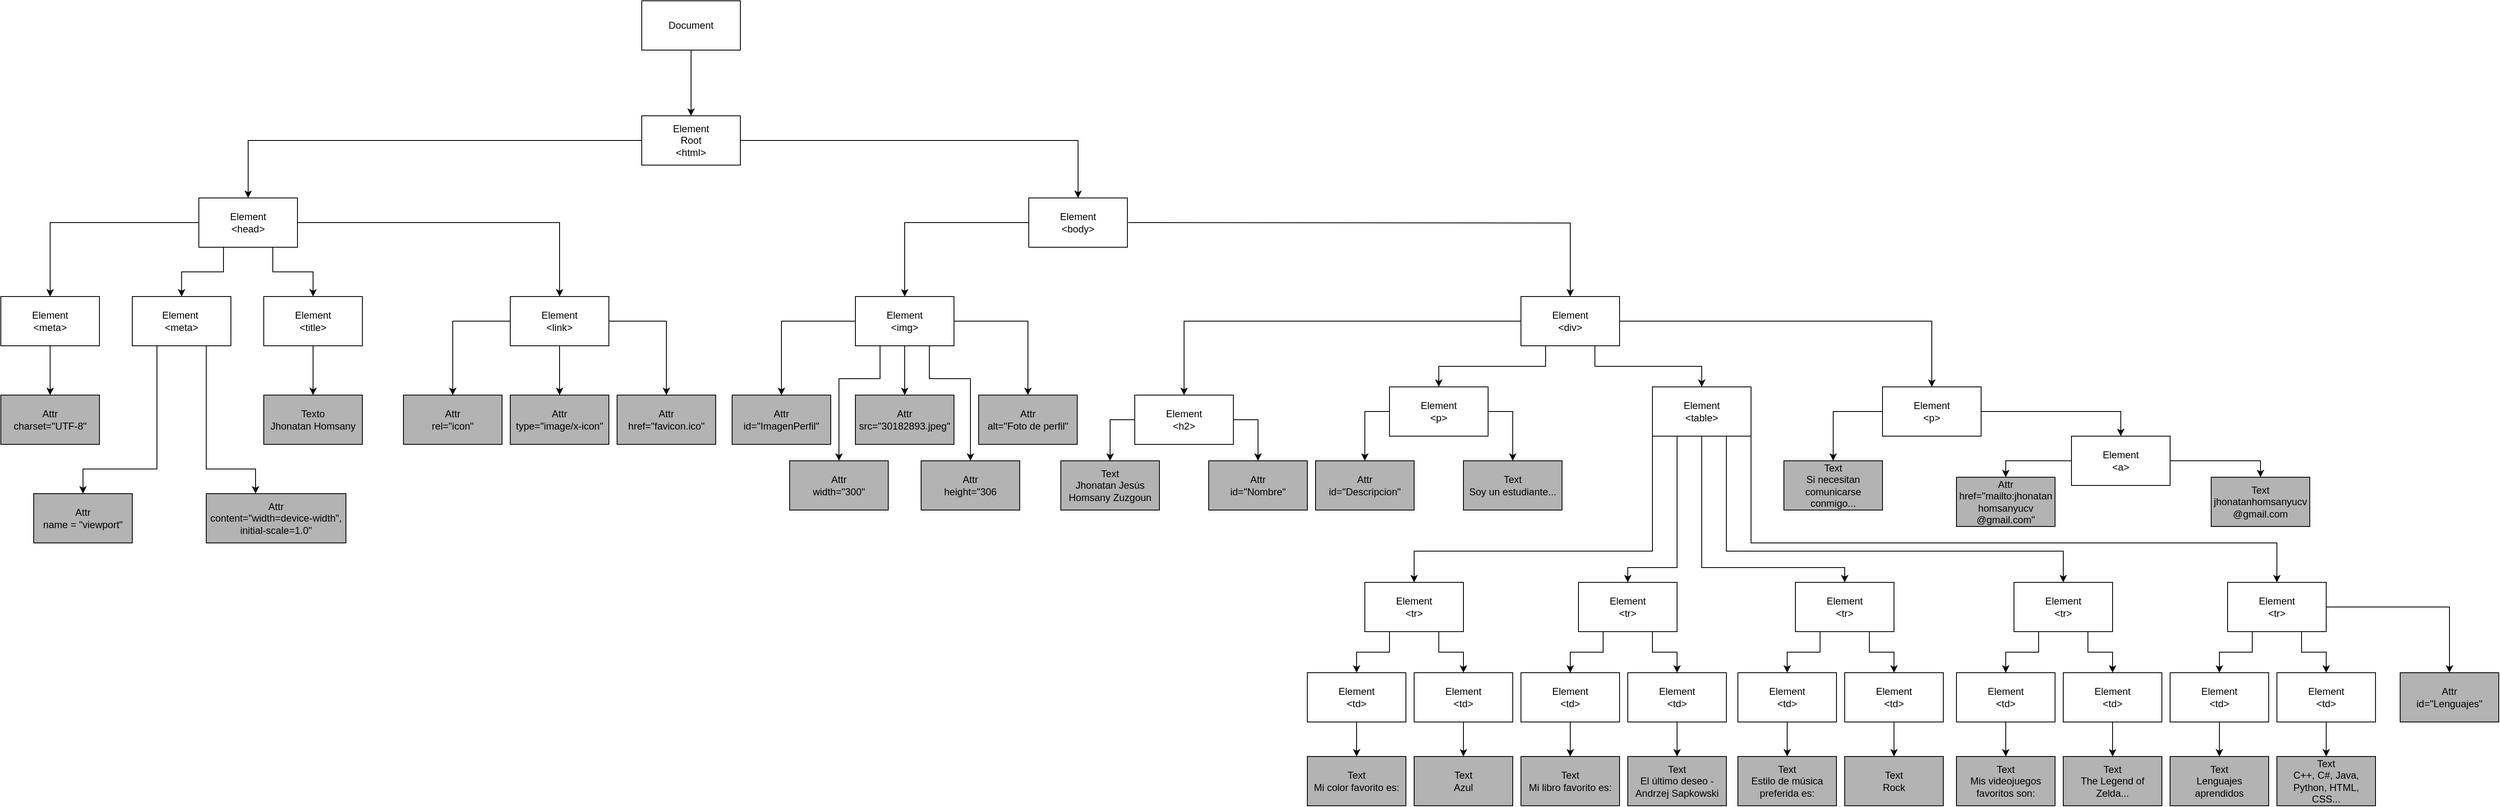 <mxfile version="26.0.16">
  <diagram name="Página-1" id="fWsjNjUw_VZmyelZminC">
    <mxGraphModel dx="4101" dy="1217" grid="1" gridSize="10" guides="1" tooltips="1" connect="1" arrows="1" fold="1" page="1" pageScale="1" pageWidth="827" pageHeight="1169" math="0" shadow="0">
      <root>
        <mxCell id="0" />
        <mxCell id="1" parent="0" />
        <mxCell id="OV2TNJfmkwUL_sUpIshk-5" value="" style="edgeStyle=orthogonalEdgeStyle;rounded=0;orthogonalLoop=1;jettySize=auto;html=1;" edge="1" parent="1" source="OV2TNJfmkwUL_sUpIshk-1" target="OV2TNJfmkwUL_sUpIshk-4">
          <mxGeometry relative="1" as="geometry" />
        </mxCell>
        <mxCell id="OV2TNJfmkwUL_sUpIshk-1" value="Document" style="rounded=0;whiteSpace=wrap;html=1;" vertex="1" parent="1">
          <mxGeometry x="320" y="120" width="120" height="60" as="geometry" />
        </mxCell>
        <mxCell id="OV2TNJfmkwUL_sUpIshk-9" style="edgeStyle=orthogonalEdgeStyle;rounded=0;orthogonalLoop=1;jettySize=auto;html=1;exitX=0;exitY=1;exitDx=0;exitDy=0;entryX=0.5;entryY=0;entryDx=0;entryDy=0;" edge="1" parent="1" source="OV2TNJfmkwUL_sUpIshk-4" target="OV2TNJfmkwUL_sUpIshk-8">
          <mxGeometry relative="1" as="geometry">
            <Array as="points">
              <mxPoint x="320" y="290" />
              <mxPoint x="-159" y="290" />
            </Array>
          </mxGeometry>
        </mxCell>
        <mxCell id="OV2TNJfmkwUL_sUpIshk-11" style="edgeStyle=orthogonalEdgeStyle;rounded=0;orthogonalLoop=1;jettySize=auto;html=1;exitX=1;exitY=0.5;exitDx=0;exitDy=0;" edge="1" parent="1" source="OV2TNJfmkwUL_sUpIshk-4" target="OV2TNJfmkwUL_sUpIshk-10">
          <mxGeometry relative="1" as="geometry" />
        </mxCell>
        <mxCell id="OV2TNJfmkwUL_sUpIshk-4" value="Element&lt;div&gt;Root&lt;/div&gt;&lt;div&gt;&amp;lt;html&amp;gt;&lt;/div&gt;" style="rounded=0;whiteSpace=wrap;html=1;" vertex="1" parent="1">
          <mxGeometry x="320" y="260" width="120" height="60" as="geometry" />
        </mxCell>
        <mxCell id="OV2TNJfmkwUL_sUpIshk-16" style="edgeStyle=orthogonalEdgeStyle;rounded=0;orthogonalLoop=1;jettySize=auto;html=1;exitX=0;exitY=0.5;exitDx=0;exitDy=0;" edge="1" parent="1" source="OV2TNJfmkwUL_sUpIshk-8" target="OV2TNJfmkwUL_sUpIshk-12">
          <mxGeometry relative="1" as="geometry" />
        </mxCell>
        <mxCell id="OV2TNJfmkwUL_sUpIshk-17" style="edgeStyle=orthogonalEdgeStyle;rounded=0;orthogonalLoop=1;jettySize=auto;html=1;exitX=0.25;exitY=1;exitDx=0;exitDy=0;" edge="1" parent="1" source="OV2TNJfmkwUL_sUpIshk-8" target="OV2TNJfmkwUL_sUpIshk-13">
          <mxGeometry relative="1" as="geometry" />
        </mxCell>
        <mxCell id="OV2TNJfmkwUL_sUpIshk-18" style="edgeStyle=orthogonalEdgeStyle;rounded=0;orthogonalLoop=1;jettySize=auto;html=1;exitX=0.75;exitY=1;exitDx=0;exitDy=0;entryX=0.5;entryY=0;entryDx=0;entryDy=0;" edge="1" parent="1" source="OV2TNJfmkwUL_sUpIshk-8" target="OV2TNJfmkwUL_sUpIshk-14">
          <mxGeometry relative="1" as="geometry" />
        </mxCell>
        <mxCell id="OV2TNJfmkwUL_sUpIshk-19" style="edgeStyle=orthogonalEdgeStyle;rounded=0;orthogonalLoop=1;jettySize=auto;html=1;exitX=1;exitY=0.5;exitDx=0;exitDy=0;" edge="1" parent="1" source="OV2TNJfmkwUL_sUpIshk-8" target="OV2TNJfmkwUL_sUpIshk-15">
          <mxGeometry relative="1" as="geometry" />
        </mxCell>
        <mxCell id="OV2TNJfmkwUL_sUpIshk-8" value="Element&lt;div&gt;&amp;lt;head&amp;gt;&lt;/div&gt;" style="rounded=0;whiteSpace=wrap;html=1;" vertex="1" parent="1">
          <mxGeometry x="-219" y="360" width="120" height="60" as="geometry" />
        </mxCell>
        <mxCell id="OV2TNJfmkwUL_sUpIshk-21" style="edgeStyle=orthogonalEdgeStyle;rounded=0;orthogonalLoop=1;jettySize=auto;html=1;exitX=0;exitY=0.5;exitDx=0;exitDy=0;" edge="1" parent="1" source="OV2TNJfmkwUL_sUpIshk-10" target="OV2TNJfmkwUL_sUpIshk-20">
          <mxGeometry relative="1" as="geometry" />
        </mxCell>
        <mxCell id="OV2TNJfmkwUL_sUpIshk-25" style="edgeStyle=orthogonalEdgeStyle;rounded=0;orthogonalLoop=1;jettySize=auto;html=1;exitX=1;exitY=0.5;exitDx=0;exitDy=0;entryX=0.5;entryY=0;entryDx=0;entryDy=0;" edge="1" parent="1" target="OV2TNJfmkwUL_sUpIshk-22">
          <mxGeometry relative="1" as="geometry">
            <mxPoint x="912" y="390" as="sourcePoint" />
            <mxPoint x="942" y="480" as="targetPoint" />
          </mxGeometry>
        </mxCell>
        <mxCell id="OV2TNJfmkwUL_sUpIshk-10" value="Element&lt;div&gt;&amp;lt;body&amp;gt;&lt;/div&gt;" style="rounded=0;whiteSpace=wrap;html=1;" vertex="1" parent="1">
          <mxGeometry x="791" y="360" width="120" height="60" as="geometry" />
        </mxCell>
        <mxCell id="OV2TNJfmkwUL_sUpIshk-39" style="edgeStyle=orthogonalEdgeStyle;rounded=0;orthogonalLoop=1;jettySize=auto;html=1;exitX=0.5;exitY=1;exitDx=0;exitDy=0;" edge="1" parent="1" source="OV2TNJfmkwUL_sUpIshk-12" target="OV2TNJfmkwUL_sUpIshk-38">
          <mxGeometry relative="1" as="geometry" />
        </mxCell>
        <mxCell id="OV2TNJfmkwUL_sUpIshk-12" value="Element&lt;div&gt;&amp;lt;meta&amp;gt;&lt;/div&gt;" style="rounded=0;whiteSpace=wrap;html=1;" vertex="1" parent="1">
          <mxGeometry x="-460" y="480" width="120" height="60" as="geometry" />
        </mxCell>
        <mxCell id="OV2TNJfmkwUL_sUpIshk-42" style="edgeStyle=orthogonalEdgeStyle;rounded=0;orthogonalLoop=1;jettySize=auto;html=1;exitX=0.25;exitY=1;exitDx=0;exitDy=0;" edge="1" parent="1" source="OV2TNJfmkwUL_sUpIshk-13" target="OV2TNJfmkwUL_sUpIshk-40">
          <mxGeometry relative="1" as="geometry">
            <Array as="points">
              <mxPoint x="-270" y="690" />
              <mxPoint x="-360" y="690" />
            </Array>
          </mxGeometry>
        </mxCell>
        <mxCell id="OV2TNJfmkwUL_sUpIshk-43" style="edgeStyle=orthogonalEdgeStyle;rounded=0;orthogonalLoop=1;jettySize=auto;html=1;exitX=0.75;exitY=1;exitDx=0;exitDy=0;" edge="1" parent="1" source="OV2TNJfmkwUL_sUpIshk-13" target="OV2TNJfmkwUL_sUpIshk-41">
          <mxGeometry relative="1" as="geometry">
            <Array as="points">
              <mxPoint x="-210" y="690" />
              <mxPoint x="-150" y="690" />
            </Array>
          </mxGeometry>
        </mxCell>
        <mxCell id="OV2TNJfmkwUL_sUpIshk-13" value="Element&amp;nbsp;&lt;div&gt;&amp;lt;meta&amp;gt;&lt;/div&gt;" style="rounded=0;whiteSpace=wrap;html=1;" vertex="1" parent="1">
          <mxGeometry x="-300" y="480" width="120" height="60" as="geometry" />
        </mxCell>
        <mxCell id="OV2TNJfmkwUL_sUpIshk-37" style="edgeStyle=orthogonalEdgeStyle;rounded=0;orthogonalLoop=1;jettySize=auto;html=1;exitX=0.5;exitY=1;exitDx=0;exitDy=0;entryX=0.5;entryY=0;entryDx=0;entryDy=0;" edge="1" parent="1" source="OV2TNJfmkwUL_sUpIshk-14" target="OV2TNJfmkwUL_sUpIshk-35">
          <mxGeometry relative="1" as="geometry" />
        </mxCell>
        <mxCell id="OV2TNJfmkwUL_sUpIshk-14" value="Element&lt;div&gt;&amp;lt;title&amp;gt;&lt;/div&gt;" style="rounded=0;whiteSpace=wrap;html=1;" vertex="1" parent="1">
          <mxGeometry x="-140" y="480" width="120" height="60" as="geometry" />
        </mxCell>
        <mxCell id="OV2TNJfmkwUL_sUpIshk-45" style="edgeStyle=orthogonalEdgeStyle;rounded=0;orthogonalLoop=1;jettySize=auto;html=1;exitX=0;exitY=0.5;exitDx=0;exitDy=0;" edge="1" parent="1" source="OV2TNJfmkwUL_sUpIshk-15" target="OV2TNJfmkwUL_sUpIshk-44">
          <mxGeometry relative="1" as="geometry" />
        </mxCell>
        <mxCell id="OV2TNJfmkwUL_sUpIshk-47" style="edgeStyle=orthogonalEdgeStyle;rounded=0;orthogonalLoop=1;jettySize=auto;html=1;exitX=0.5;exitY=1;exitDx=0;exitDy=0;" edge="1" parent="1" source="OV2TNJfmkwUL_sUpIshk-15" target="OV2TNJfmkwUL_sUpIshk-46">
          <mxGeometry relative="1" as="geometry" />
        </mxCell>
        <mxCell id="OV2TNJfmkwUL_sUpIshk-49" style="edgeStyle=orthogonalEdgeStyle;rounded=0;orthogonalLoop=1;jettySize=auto;html=1;exitX=1;exitY=0.5;exitDx=0;exitDy=0;entryX=0.5;entryY=0;entryDx=0;entryDy=0;" edge="1" parent="1" source="OV2TNJfmkwUL_sUpIshk-15" target="OV2TNJfmkwUL_sUpIshk-48">
          <mxGeometry relative="1" as="geometry">
            <Array as="points">
              <mxPoint x="350" y="510" />
            </Array>
          </mxGeometry>
        </mxCell>
        <mxCell id="OV2TNJfmkwUL_sUpIshk-15" value="Element&lt;div&gt;&amp;lt;link&amp;gt;&lt;/div&gt;" style="rounded=0;whiteSpace=wrap;html=1;" vertex="1" parent="1">
          <mxGeometry x="160" y="480" width="120" height="60" as="geometry" />
        </mxCell>
        <mxCell id="OV2TNJfmkwUL_sUpIshk-54" style="edgeStyle=orthogonalEdgeStyle;rounded=0;orthogonalLoop=1;jettySize=auto;html=1;exitX=0;exitY=0.5;exitDx=0;exitDy=0;" edge="1" parent="1" source="OV2TNJfmkwUL_sUpIshk-20" target="OV2TNJfmkwUL_sUpIshk-51">
          <mxGeometry relative="1" as="geometry" />
        </mxCell>
        <mxCell id="OV2TNJfmkwUL_sUpIshk-55" style="edgeStyle=orthogonalEdgeStyle;rounded=0;orthogonalLoop=1;jettySize=auto;html=1;exitX=0.5;exitY=1;exitDx=0;exitDy=0;entryX=0.5;entryY=0;entryDx=0;entryDy=0;" edge="1" parent="1" source="OV2TNJfmkwUL_sUpIshk-20" target="OV2TNJfmkwUL_sUpIshk-52">
          <mxGeometry relative="1" as="geometry" />
        </mxCell>
        <mxCell id="OV2TNJfmkwUL_sUpIshk-56" style="edgeStyle=orthogonalEdgeStyle;rounded=0;orthogonalLoop=1;jettySize=auto;html=1;exitX=1;exitY=0.5;exitDx=0;exitDy=0;" edge="1" parent="1" source="OV2TNJfmkwUL_sUpIshk-20" target="OV2TNJfmkwUL_sUpIshk-53">
          <mxGeometry relative="1" as="geometry" />
        </mxCell>
        <mxCell id="OV2TNJfmkwUL_sUpIshk-59" style="edgeStyle=orthogonalEdgeStyle;rounded=0;orthogonalLoop=1;jettySize=auto;html=1;exitX=0.25;exitY=1;exitDx=0;exitDy=0;" edge="1" parent="1" source="OV2TNJfmkwUL_sUpIshk-20" target="OV2TNJfmkwUL_sUpIshk-57">
          <mxGeometry relative="1" as="geometry">
            <Array as="points">
              <mxPoint x="610" y="580" />
              <mxPoint x="560" y="580" />
            </Array>
          </mxGeometry>
        </mxCell>
        <mxCell id="OV2TNJfmkwUL_sUpIshk-60" style="edgeStyle=orthogonalEdgeStyle;rounded=0;orthogonalLoop=1;jettySize=auto;html=1;exitX=0.75;exitY=1;exitDx=0;exitDy=0;" edge="1" parent="1" source="OV2TNJfmkwUL_sUpIshk-20" target="OV2TNJfmkwUL_sUpIshk-58">
          <mxGeometry relative="1" as="geometry">
            <Array as="points">
              <mxPoint x="670" y="580" />
              <mxPoint x="720" y="580" />
            </Array>
          </mxGeometry>
        </mxCell>
        <mxCell id="OV2TNJfmkwUL_sUpIshk-20" value="Element&lt;div&gt;&amp;lt;img&amp;gt;&lt;/div&gt;" style="rounded=0;whiteSpace=wrap;html=1;" vertex="1" parent="1">
          <mxGeometry x="580" y="480" width="120" height="60" as="geometry" />
        </mxCell>
        <mxCell id="OV2TNJfmkwUL_sUpIshk-27" style="edgeStyle=orthogonalEdgeStyle;rounded=0;orthogonalLoop=1;jettySize=auto;html=1;exitX=0;exitY=0.5;exitDx=0;exitDy=0;entryX=0.5;entryY=0;entryDx=0;entryDy=0;" edge="1" parent="1" source="OV2TNJfmkwUL_sUpIshk-22" target="OV2TNJfmkwUL_sUpIshk-26">
          <mxGeometry relative="1" as="geometry">
            <Array as="points">
              <mxPoint x="980" y="510" />
            </Array>
          </mxGeometry>
        </mxCell>
        <mxCell id="OV2TNJfmkwUL_sUpIshk-29" style="edgeStyle=orthogonalEdgeStyle;rounded=0;orthogonalLoop=1;jettySize=auto;html=1;exitX=0.25;exitY=1;exitDx=0;exitDy=0;entryX=0.5;entryY=0;entryDx=0;entryDy=0;" edge="1" parent="1" source="OV2TNJfmkwUL_sUpIshk-22" target="OV2TNJfmkwUL_sUpIshk-28">
          <mxGeometry relative="1" as="geometry" />
        </mxCell>
        <mxCell id="OV2TNJfmkwUL_sUpIshk-31" style="edgeStyle=orthogonalEdgeStyle;rounded=0;orthogonalLoop=1;jettySize=auto;html=1;exitX=0.75;exitY=1;exitDx=0;exitDy=0;entryX=0.5;entryY=0;entryDx=0;entryDy=0;" edge="1" parent="1" source="OV2TNJfmkwUL_sUpIshk-22" target="OV2TNJfmkwUL_sUpIshk-30">
          <mxGeometry relative="1" as="geometry" />
        </mxCell>
        <mxCell id="OV2TNJfmkwUL_sUpIshk-33" style="edgeStyle=orthogonalEdgeStyle;rounded=0;orthogonalLoop=1;jettySize=auto;html=1;exitX=1;exitY=0.5;exitDx=0;exitDy=0;entryX=0.5;entryY=0;entryDx=0;entryDy=0;" edge="1" parent="1" source="OV2TNJfmkwUL_sUpIshk-22" target="OV2TNJfmkwUL_sUpIshk-32">
          <mxGeometry relative="1" as="geometry" />
        </mxCell>
        <mxCell id="OV2TNJfmkwUL_sUpIshk-22" value="Element&lt;div&gt;&amp;lt;div&amp;gt;&lt;/div&gt;" style="rounded=0;whiteSpace=wrap;html=1;" vertex="1" parent="1">
          <mxGeometry x="1390" y="480" width="120" height="60" as="geometry" />
        </mxCell>
        <mxCell id="OV2TNJfmkwUL_sUpIshk-84" style="edgeStyle=orthogonalEdgeStyle;rounded=0;orthogonalLoop=1;jettySize=auto;html=1;exitX=0;exitY=0.5;exitDx=0;exitDy=0;entryX=0.5;entryY=0;entryDx=0;entryDy=0;" edge="1" parent="1" source="OV2TNJfmkwUL_sUpIshk-26" target="OV2TNJfmkwUL_sUpIshk-83">
          <mxGeometry relative="1" as="geometry" />
        </mxCell>
        <mxCell id="OV2TNJfmkwUL_sUpIshk-87" style="edgeStyle=orthogonalEdgeStyle;rounded=0;orthogonalLoop=1;jettySize=auto;html=1;exitX=1;exitY=0.5;exitDx=0;exitDy=0;entryX=0.5;entryY=0;entryDx=0;entryDy=0;" edge="1" parent="1" source="OV2TNJfmkwUL_sUpIshk-26" target="OV2TNJfmkwUL_sUpIshk-85">
          <mxGeometry relative="1" as="geometry" />
        </mxCell>
        <mxCell id="OV2TNJfmkwUL_sUpIshk-26" value="Element&lt;div&gt;&amp;lt;h2&amp;gt;&lt;/div&gt;" style="rounded=0;whiteSpace=wrap;html=1;" vertex="1" parent="1">
          <mxGeometry x="920" y="600" width="120" height="60" as="geometry" />
        </mxCell>
        <mxCell id="OV2TNJfmkwUL_sUpIshk-93" style="edgeStyle=orthogonalEdgeStyle;rounded=0;orthogonalLoop=1;jettySize=auto;html=1;exitX=0;exitY=0.5;exitDx=0;exitDy=0;entryX=0.5;entryY=0;entryDx=0;entryDy=0;" edge="1" parent="1" source="OV2TNJfmkwUL_sUpIshk-28" target="OV2TNJfmkwUL_sUpIshk-91">
          <mxGeometry relative="1" as="geometry" />
        </mxCell>
        <mxCell id="OV2TNJfmkwUL_sUpIshk-95" style="edgeStyle=orthogonalEdgeStyle;rounded=0;orthogonalLoop=1;jettySize=auto;html=1;exitX=1;exitY=0.5;exitDx=0;exitDy=0;entryX=0.5;entryY=0;entryDx=0;entryDy=0;" edge="1" parent="1" source="OV2TNJfmkwUL_sUpIshk-28" target="OV2TNJfmkwUL_sUpIshk-94">
          <mxGeometry relative="1" as="geometry" />
        </mxCell>
        <mxCell id="OV2TNJfmkwUL_sUpIshk-28" value="Element&lt;div&gt;&amp;lt;p&amp;gt;&lt;/div&gt;" style="rounded=0;whiteSpace=wrap;html=1;" vertex="1" parent="1">
          <mxGeometry x="1230" y="590" width="120" height="60" as="geometry" />
        </mxCell>
        <mxCell id="OV2TNJfmkwUL_sUpIshk-138" style="edgeStyle=orthogonalEdgeStyle;rounded=0;orthogonalLoop=1;jettySize=auto;html=1;exitX=0;exitY=1;exitDx=0;exitDy=0;entryX=0.5;entryY=0;entryDx=0;entryDy=0;" edge="1" parent="1" source="OV2TNJfmkwUL_sUpIshk-30" target="OV2TNJfmkwUL_sUpIshk-76">
          <mxGeometry relative="1" as="geometry">
            <Array as="points">
              <mxPoint x="1550" y="790" />
              <mxPoint x="1260" y="790" />
            </Array>
          </mxGeometry>
        </mxCell>
        <mxCell id="OV2TNJfmkwUL_sUpIshk-139" style="edgeStyle=orthogonalEdgeStyle;rounded=0;orthogonalLoop=1;jettySize=auto;html=1;exitX=0.25;exitY=1;exitDx=0;exitDy=0;" edge="1" parent="1" source="OV2TNJfmkwUL_sUpIshk-30" target="OV2TNJfmkwUL_sUpIshk-104">
          <mxGeometry relative="1" as="geometry">
            <Array as="points">
              <mxPoint x="1580" y="810" />
              <mxPoint x="1520" y="810" />
            </Array>
          </mxGeometry>
        </mxCell>
        <mxCell id="OV2TNJfmkwUL_sUpIshk-140" style="edgeStyle=orthogonalEdgeStyle;rounded=0;orthogonalLoop=1;jettySize=auto;html=1;exitX=0.5;exitY=1;exitDx=0;exitDy=0;entryX=0.5;entryY=0;entryDx=0;entryDy=0;" edge="1" parent="1" source="OV2TNJfmkwUL_sUpIshk-30" target="OV2TNJfmkwUL_sUpIshk-113">
          <mxGeometry relative="1" as="geometry">
            <Array as="points">
              <mxPoint x="1610" y="810" />
              <mxPoint x="1784" y="810" />
            </Array>
          </mxGeometry>
        </mxCell>
        <mxCell id="OV2TNJfmkwUL_sUpIshk-141" style="edgeStyle=orthogonalEdgeStyle;rounded=0;orthogonalLoop=1;jettySize=auto;html=1;exitX=0.75;exitY=1;exitDx=0;exitDy=0;entryX=0.5;entryY=0;entryDx=0;entryDy=0;" edge="1" parent="1" source="OV2TNJfmkwUL_sUpIshk-30" target="OV2TNJfmkwUL_sUpIshk-122">
          <mxGeometry relative="1" as="geometry">
            <Array as="points">
              <mxPoint x="1640" y="790" />
              <mxPoint x="2050" y="790" />
            </Array>
          </mxGeometry>
        </mxCell>
        <mxCell id="OV2TNJfmkwUL_sUpIshk-142" style="edgeStyle=orthogonalEdgeStyle;rounded=0;orthogonalLoop=1;jettySize=auto;html=1;exitX=1;exitY=1;exitDx=0;exitDy=0;" edge="1" parent="1" source="OV2TNJfmkwUL_sUpIshk-30" target="OV2TNJfmkwUL_sUpIshk-131">
          <mxGeometry relative="1" as="geometry">
            <Array as="points">
              <mxPoint x="1670" y="780" />
              <mxPoint x="2310" y="780" />
            </Array>
          </mxGeometry>
        </mxCell>
        <mxCell id="OV2TNJfmkwUL_sUpIshk-30" value="Element&lt;div&gt;&amp;lt;table&amp;gt;&lt;/div&gt;" style="rounded=0;whiteSpace=wrap;html=1;" vertex="1" parent="1">
          <mxGeometry x="1550" y="590" width="120" height="60" as="geometry" />
        </mxCell>
        <mxCell id="OV2TNJfmkwUL_sUpIshk-147" style="edgeStyle=orthogonalEdgeStyle;rounded=0;orthogonalLoop=1;jettySize=auto;html=1;exitX=0;exitY=0.5;exitDx=0;exitDy=0;entryX=0.5;entryY=0;entryDx=0;entryDy=0;" edge="1" parent="1" source="OV2TNJfmkwUL_sUpIshk-32" target="OV2TNJfmkwUL_sUpIshk-146">
          <mxGeometry relative="1" as="geometry" />
        </mxCell>
        <mxCell id="OV2TNJfmkwUL_sUpIshk-149" style="edgeStyle=orthogonalEdgeStyle;rounded=0;orthogonalLoop=1;jettySize=auto;html=1;exitX=1;exitY=0.5;exitDx=0;exitDy=0;entryX=0.5;entryY=0;entryDx=0;entryDy=0;" edge="1" parent="1" source="OV2TNJfmkwUL_sUpIshk-32" target="OV2TNJfmkwUL_sUpIshk-148">
          <mxGeometry relative="1" as="geometry" />
        </mxCell>
        <mxCell id="OV2TNJfmkwUL_sUpIshk-32" value="Element&lt;div&gt;&amp;lt;p&amp;gt;&lt;/div&gt;" style="rounded=0;whiteSpace=wrap;html=1;" vertex="1" parent="1">
          <mxGeometry x="1830" y="590" width="120" height="60" as="geometry" />
        </mxCell>
        <mxCell id="OV2TNJfmkwUL_sUpIshk-35" value="Texto&lt;div&gt;Jhonatan Homsany&lt;/div&gt;" style="rounded=0;whiteSpace=wrap;html=1;fillColor=light-dark(#B3B3B3,var(--ge-dark-color, #121212));" vertex="1" parent="1">
          <mxGeometry x="-140" y="600" width="120" height="60" as="geometry" />
        </mxCell>
        <mxCell id="OV2TNJfmkwUL_sUpIshk-38" value="Attr&lt;div&gt;charset=&quot;UTF-8&quot;&lt;/div&gt;" style="rounded=0;whiteSpace=wrap;html=1;fillColor=light-dark(#B3B3B3,var(--ge-dark-color, #121212));" vertex="1" parent="1">
          <mxGeometry x="-460" y="600" width="120" height="60" as="geometry" />
        </mxCell>
        <mxCell id="OV2TNJfmkwUL_sUpIshk-40" value="Attr&lt;div&gt;name = &quot;viewport&quot;&lt;/div&gt;" style="rounded=0;whiteSpace=wrap;html=1;fillColor=light-dark(#B3B3B3,var(--ge-dark-color, #121212));" vertex="1" parent="1">
          <mxGeometry x="-420" y="720" width="120" height="60" as="geometry" />
        </mxCell>
        <mxCell id="OV2TNJfmkwUL_sUpIshk-41" value="Attr&lt;div&gt;content=&quot;width=device-width&quot;, initial-scale=1.0&quot;&lt;/div&gt;" style="rounded=0;whiteSpace=wrap;html=1;fillColor=light-dark(#B3B3B3,var(--ge-dark-color, #121212));" vertex="1" parent="1">
          <mxGeometry x="-210" y="720" width="170" height="60" as="geometry" />
        </mxCell>
        <mxCell id="OV2TNJfmkwUL_sUpIshk-44" value="Attr&lt;div&gt;rel=&quot;icon&quot;&lt;/div&gt;" style="rounded=0;whiteSpace=wrap;html=1;fillColor=light-dark(#B3B3B3,var(--ge-dark-color, #121212));" vertex="1" parent="1">
          <mxGeometry x="30" y="600" width="120" height="60" as="geometry" />
        </mxCell>
        <mxCell id="OV2TNJfmkwUL_sUpIshk-46" value="Attr&lt;div&gt;type=&quot;image/x-icon&quot;&lt;/div&gt;" style="rounded=0;whiteSpace=wrap;html=1;fillColor=light-dark(#B3B3B3,var(--ge-dark-color, #121212));" vertex="1" parent="1">
          <mxGeometry x="160" y="600" width="120" height="60" as="geometry" />
        </mxCell>
        <mxCell id="OV2TNJfmkwUL_sUpIshk-48" value="Attr&lt;div&gt;href=&quot;favicon.ico&quot;&lt;/div&gt;" style="rounded=0;whiteSpace=wrap;html=1;fillColor=light-dark(#B3B3B3,var(--ge-dark-color, #121212));" vertex="1" parent="1">
          <mxGeometry x="290" y="600" width="120" height="60" as="geometry" />
        </mxCell>
        <mxCell id="OV2TNJfmkwUL_sUpIshk-51" value="Attr&lt;div&gt;id=&quot;ImagenPerfil&quot;&lt;/div&gt;" style="rounded=0;whiteSpace=wrap;html=1;fillColor=light-dark(#B3B3B3,var(--ge-dark-color, #121212));" vertex="1" parent="1">
          <mxGeometry x="430" y="600" width="120" height="60" as="geometry" />
        </mxCell>
        <mxCell id="OV2TNJfmkwUL_sUpIshk-52" value="Attr&lt;div&gt;src=&quot;30182893.jpeg&quot;&lt;/div&gt;" style="rounded=0;whiteSpace=wrap;html=1;fillColor=light-dark(#B3B3B3,var(--ge-dark-color, #121212));" vertex="1" parent="1">
          <mxGeometry x="580" y="600" width="120" height="60" as="geometry" />
        </mxCell>
        <mxCell id="OV2TNJfmkwUL_sUpIshk-53" value="Attr&lt;div&gt;alt=&quot;Foto de perfil&quot;&lt;/div&gt;" style="rounded=0;whiteSpace=wrap;html=1;fillColor=light-dark(#B3B3B3,var(--ge-dark-color, #121212));" vertex="1" parent="1">
          <mxGeometry x="730" y="600" width="120" height="60" as="geometry" />
        </mxCell>
        <mxCell id="OV2TNJfmkwUL_sUpIshk-57" value="Attr&lt;div&gt;width=&quot;300&quot;&lt;/div&gt;" style="rounded=0;whiteSpace=wrap;html=1;fillColor=light-dark(#B3B3B3,var(--ge-dark-color, #121212));" vertex="1" parent="1">
          <mxGeometry x="500" y="680" width="120" height="60" as="geometry" />
        </mxCell>
        <mxCell id="OV2TNJfmkwUL_sUpIshk-58" value="Attr&lt;div&gt;height=&quot;306&lt;/div&gt;" style="rounded=0;whiteSpace=wrap;html=1;fillColor=light-dark(#B3B3B3,var(--ge-dark-color, #121212));" vertex="1" parent="1">
          <mxGeometry x="660" y="680" width="120" height="60" as="geometry" />
        </mxCell>
        <mxCell id="OV2TNJfmkwUL_sUpIshk-75" style="edgeStyle=orthogonalEdgeStyle;rounded=0;orthogonalLoop=1;jettySize=auto;html=1;exitX=0.25;exitY=1;exitDx=0;exitDy=0;" edge="1" parent="1" source="OV2TNJfmkwUL_sUpIshk-76" target="OV2TNJfmkwUL_sUpIshk-77">
          <mxGeometry relative="1" as="geometry" />
        </mxCell>
        <mxCell id="OV2TNJfmkwUL_sUpIshk-100" style="edgeStyle=orthogonalEdgeStyle;rounded=0;orthogonalLoop=1;jettySize=auto;html=1;exitX=0.75;exitY=1;exitDx=0;exitDy=0;entryX=0.5;entryY=0;entryDx=0;entryDy=0;" edge="1" parent="1" source="OV2TNJfmkwUL_sUpIshk-76" target="OV2TNJfmkwUL_sUpIshk-98">
          <mxGeometry relative="1" as="geometry" />
        </mxCell>
        <mxCell id="OV2TNJfmkwUL_sUpIshk-76" value="Element&lt;div&gt;&amp;lt;tr&amp;gt;&lt;/div&gt;" style="rounded=0;whiteSpace=wrap;html=1;" vertex="1" parent="1">
          <mxGeometry x="1200" y="828" width="120" height="60" as="geometry" />
        </mxCell>
        <mxCell id="OV2TNJfmkwUL_sUpIshk-97" style="edgeStyle=orthogonalEdgeStyle;rounded=0;orthogonalLoop=1;jettySize=auto;html=1;exitX=0.5;exitY=1;exitDx=0;exitDy=0;entryX=0.5;entryY=0;entryDx=0;entryDy=0;" edge="1" parent="1" source="OV2TNJfmkwUL_sUpIshk-77" target="OV2TNJfmkwUL_sUpIshk-96">
          <mxGeometry relative="1" as="geometry" />
        </mxCell>
        <mxCell id="OV2TNJfmkwUL_sUpIshk-77" value="Element&lt;div&gt;&amp;lt;td&amp;gt;&lt;/div&gt;" style="rounded=0;whiteSpace=wrap;html=1;" vertex="1" parent="1">
          <mxGeometry x="1130" y="938" width="120" height="60" as="geometry" />
        </mxCell>
        <mxCell id="OV2TNJfmkwUL_sUpIshk-83" value="Text&lt;div&gt;Jhonatan Jesús Homsany Zuzgoun&lt;/div&gt;" style="rounded=0;whiteSpace=wrap;html=1;fillColor=light-dark(#B3B3B3,var(--ge-dark-color, #121212));" vertex="1" parent="1">
          <mxGeometry x="830" y="680" width="120" height="60" as="geometry" />
        </mxCell>
        <mxCell id="OV2TNJfmkwUL_sUpIshk-85" value="Attr&lt;div&gt;id=&quot;Nombre&quot;&lt;/div&gt;" style="rounded=0;whiteSpace=wrap;html=1;fillColor=light-dark(#B3B3B3,var(--ge-dark-color, #121212));" vertex="1" parent="1">
          <mxGeometry x="1010" y="680" width="120" height="60" as="geometry" />
        </mxCell>
        <mxCell id="OV2TNJfmkwUL_sUpIshk-91" value="Attr&lt;div&gt;id=&quot;Descripcion&quot;&lt;/div&gt;" style="rounded=0;whiteSpace=wrap;html=1;fillColor=light-dark(#B3B3B3,var(--ge-dark-color, #121212));" vertex="1" parent="1">
          <mxGeometry x="1140" y="680" width="120" height="60" as="geometry" />
        </mxCell>
        <mxCell id="OV2TNJfmkwUL_sUpIshk-94" value="Text&lt;div&gt;Soy un estudiante...&lt;/div&gt;" style="rounded=0;whiteSpace=wrap;html=1;fillColor=light-dark(#B3B3B3,var(--ge-dark-color, #121212));" vertex="1" parent="1">
          <mxGeometry x="1320" y="680" width="120" height="60" as="geometry" />
        </mxCell>
        <mxCell id="OV2TNJfmkwUL_sUpIshk-96" value="Text&lt;div&gt;Mi color favorito es:&lt;/div&gt;" style="rounded=0;whiteSpace=wrap;html=1;fillColor=light-dark(#B3B3B3,var(--ge-dark-color, #121212));" vertex="1" parent="1">
          <mxGeometry x="1130" y="1040" width="120" height="60" as="geometry" />
        </mxCell>
        <mxCell id="OV2TNJfmkwUL_sUpIshk-101" style="edgeStyle=orthogonalEdgeStyle;rounded=0;orthogonalLoop=1;jettySize=auto;html=1;exitX=0.5;exitY=1;exitDx=0;exitDy=0;entryX=0.5;entryY=0;entryDx=0;entryDy=0;" edge="1" parent="1" source="OV2TNJfmkwUL_sUpIshk-98" target="OV2TNJfmkwUL_sUpIshk-99">
          <mxGeometry relative="1" as="geometry" />
        </mxCell>
        <mxCell id="OV2TNJfmkwUL_sUpIshk-98" value="Element&lt;div&gt;&amp;lt;td&amp;gt;&lt;/div&gt;" style="rounded=0;whiteSpace=wrap;html=1;" vertex="1" parent="1">
          <mxGeometry x="1260" y="938" width="120" height="60" as="geometry" />
        </mxCell>
        <mxCell id="OV2TNJfmkwUL_sUpIshk-99" value="Text&lt;div&gt;Azul&lt;/div&gt;" style="rounded=0;whiteSpace=wrap;html=1;fillColor=light-dark(#B3B3B3,var(--ge-dark-color, #121212));" vertex="1" parent="1">
          <mxGeometry x="1260" y="1040" width="120" height="60" as="geometry" />
        </mxCell>
        <mxCell id="OV2TNJfmkwUL_sUpIshk-102" style="edgeStyle=orthogonalEdgeStyle;rounded=0;orthogonalLoop=1;jettySize=auto;html=1;exitX=0.25;exitY=1;exitDx=0;exitDy=0;" edge="1" parent="1" source="OV2TNJfmkwUL_sUpIshk-104" target="OV2TNJfmkwUL_sUpIshk-106">
          <mxGeometry relative="1" as="geometry" />
        </mxCell>
        <mxCell id="OV2TNJfmkwUL_sUpIshk-103" style="edgeStyle=orthogonalEdgeStyle;rounded=0;orthogonalLoop=1;jettySize=auto;html=1;exitX=0.75;exitY=1;exitDx=0;exitDy=0;entryX=0.5;entryY=0;entryDx=0;entryDy=0;" edge="1" parent="1" source="OV2TNJfmkwUL_sUpIshk-104" target="OV2TNJfmkwUL_sUpIshk-109">
          <mxGeometry relative="1" as="geometry" />
        </mxCell>
        <mxCell id="OV2TNJfmkwUL_sUpIshk-104" value="Element&lt;div&gt;&amp;lt;tr&amp;gt;&lt;/div&gt;" style="rounded=0;whiteSpace=wrap;html=1;" vertex="1" parent="1">
          <mxGeometry x="1460" y="828" width="120" height="60" as="geometry" />
        </mxCell>
        <mxCell id="OV2TNJfmkwUL_sUpIshk-105" style="edgeStyle=orthogonalEdgeStyle;rounded=0;orthogonalLoop=1;jettySize=auto;html=1;exitX=0.5;exitY=1;exitDx=0;exitDy=0;entryX=0.5;entryY=0;entryDx=0;entryDy=0;" edge="1" parent="1" source="OV2TNJfmkwUL_sUpIshk-106" target="OV2TNJfmkwUL_sUpIshk-107">
          <mxGeometry relative="1" as="geometry" />
        </mxCell>
        <mxCell id="OV2TNJfmkwUL_sUpIshk-106" value="Element&lt;div&gt;&amp;lt;td&amp;gt;&lt;/div&gt;" style="rounded=0;whiteSpace=wrap;html=1;" vertex="1" parent="1">
          <mxGeometry x="1390" y="938" width="120" height="60" as="geometry" />
        </mxCell>
        <mxCell id="OV2TNJfmkwUL_sUpIshk-107" value="Text&lt;div&gt;Mi libro favorito es:&lt;/div&gt;" style="rounded=0;whiteSpace=wrap;html=1;fillColor=light-dark(#B3B3B3,var(--ge-dark-color, #121212));" vertex="1" parent="1">
          <mxGeometry x="1390" y="1040" width="120" height="60" as="geometry" />
        </mxCell>
        <mxCell id="OV2TNJfmkwUL_sUpIshk-108" style="edgeStyle=orthogonalEdgeStyle;rounded=0;orthogonalLoop=1;jettySize=auto;html=1;exitX=0.5;exitY=1;exitDx=0;exitDy=0;entryX=0.5;entryY=0;entryDx=0;entryDy=0;" edge="1" parent="1" source="OV2TNJfmkwUL_sUpIshk-109" target="OV2TNJfmkwUL_sUpIshk-110">
          <mxGeometry relative="1" as="geometry" />
        </mxCell>
        <mxCell id="OV2TNJfmkwUL_sUpIshk-109" value="Element&lt;div&gt;&amp;lt;td&amp;gt;&lt;/div&gt;" style="rounded=0;whiteSpace=wrap;html=1;" vertex="1" parent="1">
          <mxGeometry x="1520" y="938" width="120" height="60" as="geometry" />
        </mxCell>
        <mxCell id="OV2TNJfmkwUL_sUpIshk-110" value="Text&lt;div&gt;El último deseo - Andrzej Sapkowski&lt;/div&gt;" style="rounded=0;whiteSpace=wrap;html=1;fillColor=light-dark(#B3B3B3,var(--ge-dark-color, #121212));" vertex="1" parent="1">
          <mxGeometry x="1520" y="1040" width="120" height="60" as="geometry" />
        </mxCell>
        <mxCell id="OV2TNJfmkwUL_sUpIshk-111" style="edgeStyle=orthogonalEdgeStyle;rounded=0;orthogonalLoop=1;jettySize=auto;html=1;exitX=0.25;exitY=1;exitDx=0;exitDy=0;" edge="1" parent="1" source="OV2TNJfmkwUL_sUpIshk-113" target="OV2TNJfmkwUL_sUpIshk-115">
          <mxGeometry relative="1" as="geometry" />
        </mxCell>
        <mxCell id="OV2TNJfmkwUL_sUpIshk-112" style="edgeStyle=orthogonalEdgeStyle;rounded=0;orthogonalLoop=1;jettySize=auto;html=1;exitX=0.75;exitY=1;exitDx=0;exitDy=0;entryX=0.5;entryY=0;entryDx=0;entryDy=0;" edge="1" parent="1" source="OV2TNJfmkwUL_sUpIshk-113" target="OV2TNJfmkwUL_sUpIshk-118">
          <mxGeometry relative="1" as="geometry" />
        </mxCell>
        <mxCell id="OV2TNJfmkwUL_sUpIshk-113" value="Element&lt;div&gt;&amp;lt;tr&amp;gt;&lt;/div&gt;" style="rounded=0;whiteSpace=wrap;html=1;" vertex="1" parent="1">
          <mxGeometry x="1724" y="828" width="120" height="60" as="geometry" />
        </mxCell>
        <mxCell id="OV2TNJfmkwUL_sUpIshk-114" style="edgeStyle=orthogonalEdgeStyle;rounded=0;orthogonalLoop=1;jettySize=auto;html=1;exitX=0.5;exitY=1;exitDx=0;exitDy=0;entryX=0.5;entryY=0;entryDx=0;entryDy=0;" edge="1" parent="1" source="OV2TNJfmkwUL_sUpIshk-115" target="OV2TNJfmkwUL_sUpIshk-116">
          <mxGeometry relative="1" as="geometry" />
        </mxCell>
        <mxCell id="OV2TNJfmkwUL_sUpIshk-115" value="Element&lt;div&gt;&amp;lt;td&amp;gt;&lt;/div&gt;" style="rounded=0;whiteSpace=wrap;html=1;" vertex="1" parent="1">
          <mxGeometry x="1654" y="938" width="120" height="60" as="geometry" />
        </mxCell>
        <mxCell id="OV2TNJfmkwUL_sUpIshk-116" value="Text&lt;div&gt;Estilo de música preferida es:&lt;/div&gt;" style="rounded=0;whiteSpace=wrap;html=1;fillColor=light-dark(#B3B3B3,var(--ge-dark-color, #121212));" vertex="1" parent="1">
          <mxGeometry x="1654" y="1040" width="120" height="60" as="geometry" />
        </mxCell>
        <mxCell id="OV2TNJfmkwUL_sUpIshk-117" style="edgeStyle=orthogonalEdgeStyle;rounded=0;orthogonalLoop=1;jettySize=auto;html=1;exitX=0.5;exitY=1;exitDx=0;exitDy=0;entryX=0.5;entryY=0;entryDx=0;entryDy=0;" edge="1" parent="1" source="OV2TNJfmkwUL_sUpIshk-118" target="OV2TNJfmkwUL_sUpIshk-119">
          <mxGeometry relative="1" as="geometry" />
        </mxCell>
        <mxCell id="OV2TNJfmkwUL_sUpIshk-118" value="Element&lt;div&gt;&amp;lt;td&amp;gt;&lt;/div&gt;" style="rounded=0;whiteSpace=wrap;html=1;" vertex="1" parent="1">
          <mxGeometry x="1784" y="938" width="120" height="60" as="geometry" />
        </mxCell>
        <mxCell id="OV2TNJfmkwUL_sUpIshk-119" value="Text&lt;div&gt;Rock&lt;/div&gt;" style="rounded=0;whiteSpace=wrap;html=1;fillColor=light-dark(#B3B3B3,var(--ge-dark-color, #121212));" vertex="1" parent="1">
          <mxGeometry x="1784" y="1040" width="120" height="60" as="geometry" />
        </mxCell>
        <mxCell id="OV2TNJfmkwUL_sUpIshk-120" style="edgeStyle=orthogonalEdgeStyle;rounded=0;orthogonalLoop=1;jettySize=auto;html=1;exitX=0.25;exitY=1;exitDx=0;exitDy=0;" edge="1" parent="1" source="OV2TNJfmkwUL_sUpIshk-122" target="OV2TNJfmkwUL_sUpIshk-124">
          <mxGeometry relative="1" as="geometry" />
        </mxCell>
        <mxCell id="OV2TNJfmkwUL_sUpIshk-121" style="edgeStyle=orthogonalEdgeStyle;rounded=0;orthogonalLoop=1;jettySize=auto;html=1;exitX=0.75;exitY=1;exitDx=0;exitDy=0;entryX=0.5;entryY=0;entryDx=0;entryDy=0;" edge="1" parent="1" source="OV2TNJfmkwUL_sUpIshk-122" target="OV2TNJfmkwUL_sUpIshk-127">
          <mxGeometry relative="1" as="geometry" />
        </mxCell>
        <mxCell id="OV2TNJfmkwUL_sUpIshk-122" value="Element&lt;div&gt;&amp;lt;tr&amp;gt;&lt;/div&gt;" style="rounded=0;whiteSpace=wrap;html=1;" vertex="1" parent="1">
          <mxGeometry x="1990" y="828" width="120" height="60" as="geometry" />
        </mxCell>
        <mxCell id="OV2TNJfmkwUL_sUpIshk-123" style="edgeStyle=orthogonalEdgeStyle;rounded=0;orthogonalLoop=1;jettySize=auto;html=1;exitX=0.5;exitY=1;exitDx=0;exitDy=0;entryX=0.5;entryY=0;entryDx=0;entryDy=0;" edge="1" parent="1" source="OV2TNJfmkwUL_sUpIshk-124" target="OV2TNJfmkwUL_sUpIshk-125">
          <mxGeometry relative="1" as="geometry" />
        </mxCell>
        <mxCell id="OV2TNJfmkwUL_sUpIshk-124" value="Element&lt;div&gt;&amp;lt;td&amp;gt;&lt;/div&gt;" style="rounded=0;whiteSpace=wrap;html=1;" vertex="1" parent="1">
          <mxGeometry x="1920" y="938" width="120" height="60" as="geometry" />
        </mxCell>
        <mxCell id="OV2TNJfmkwUL_sUpIshk-125" value="Text&lt;div&gt;Mis videojuegos favoritos son:&lt;/div&gt;" style="rounded=0;whiteSpace=wrap;html=1;fillColor=light-dark(#B3B3B3,var(--ge-dark-color, #121212));" vertex="1" parent="1">
          <mxGeometry x="1920" y="1040" width="120" height="60" as="geometry" />
        </mxCell>
        <mxCell id="OV2TNJfmkwUL_sUpIshk-126" style="edgeStyle=orthogonalEdgeStyle;rounded=0;orthogonalLoop=1;jettySize=auto;html=1;exitX=0.5;exitY=1;exitDx=0;exitDy=0;entryX=0.5;entryY=0;entryDx=0;entryDy=0;" edge="1" parent="1" source="OV2TNJfmkwUL_sUpIshk-127" target="OV2TNJfmkwUL_sUpIshk-128">
          <mxGeometry relative="1" as="geometry" />
        </mxCell>
        <mxCell id="OV2TNJfmkwUL_sUpIshk-127" value="Element&lt;div&gt;&amp;lt;td&amp;gt;&lt;/div&gt;" style="rounded=0;whiteSpace=wrap;html=1;" vertex="1" parent="1">
          <mxGeometry x="2050" y="938" width="120" height="60" as="geometry" />
        </mxCell>
        <mxCell id="OV2TNJfmkwUL_sUpIshk-128" value="Text&lt;div&gt;The Legend of Zelda...&lt;/div&gt;" style="rounded=0;whiteSpace=wrap;html=1;fillColor=light-dark(#B3B3B3,var(--ge-dark-color, #121212));" vertex="1" parent="1">
          <mxGeometry x="2050" y="1040" width="120" height="60" as="geometry" />
        </mxCell>
        <mxCell id="OV2TNJfmkwUL_sUpIshk-129" style="edgeStyle=orthogonalEdgeStyle;rounded=0;orthogonalLoop=1;jettySize=auto;html=1;exitX=0.25;exitY=1;exitDx=0;exitDy=0;" edge="1" parent="1" source="OV2TNJfmkwUL_sUpIshk-131" target="OV2TNJfmkwUL_sUpIshk-133">
          <mxGeometry relative="1" as="geometry" />
        </mxCell>
        <mxCell id="OV2TNJfmkwUL_sUpIshk-130" style="edgeStyle=orthogonalEdgeStyle;rounded=0;orthogonalLoop=1;jettySize=auto;html=1;exitX=0.75;exitY=1;exitDx=0;exitDy=0;entryX=0.5;entryY=0;entryDx=0;entryDy=0;" edge="1" parent="1" source="OV2TNJfmkwUL_sUpIshk-131" target="OV2TNJfmkwUL_sUpIshk-136">
          <mxGeometry relative="1" as="geometry" />
        </mxCell>
        <mxCell id="OV2TNJfmkwUL_sUpIshk-144" style="edgeStyle=orthogonalEdgeStyle;rounded=0;orthogonalLoop=1;jettySize=auto;html=1;exitX=1;exitY=0.5;exitDx=0;exitDy=0;entryX=0.5;entryY=0;entryDx=0;entryDy=0;" edge="1" parent="1" source="OV2TNJfmkwUL_sUpIshk-131" target="OV2TNJfmkwUL_sUpIshk-143">
          <mxGeometry relative="1" as="geometry">
            <Array as="points">
              <mxPoint x="2520" y="858" />
            </Array>
          </mxGeometry>
        </mxCell>
        <mxCell id="OV2TNJfmkwUL_sUpIshk-131" value="Element&lt;div&gt;&amp;lt;tr&amp;gt;&lt;/div&gt;" style="rounded=0;whiteSpace=wrap;html=1;" vertex="1" parent="1">
          <mxGeometry x="2250" y="828" width="120" height="60" as="geometry" />
        </mxCell>
        <mxCell id="OV2TNJfmkwUL_sUpIshk-132" style="edgeStyle=orthogonalEdgeStyle;rounded=0;orthogonalLoop=1;jettySize=auto;html=1;exitX=0.5;exitY=1;exitDx=0;exitDy=0;entryX=0.5;entryY=0;entryDx=0;entryDy=0;" edge="1" parent="1" source="OV2TNJfmkwUL_sUpIshk-133" target="OV2TNJfmkwUL_sUpIshk-134">
          <mxGeometry relative="1" as="geometry" />
        </mxCell>
        <mxCell id="OV2TNJfmkwUL_sUpIshk-133" value="Element&lt;div&gt;&amp;lt;td&amp;gt;&lt;/div&gt;" style="rounded=0;whiteSpace=wrap;html=1;" vertex="1" parent="1">
          <mxGeometry x="2180" y="938" width="120" height="60" as="geometry" />
        </mxCell>
        <mxCell id="OV2TNJfmkwUL_sUpIshk-134" value="Text&lt;div&gt;Lenguajes aprendidos&lt;/div&gt;" style="rounded=0;whiteSpace=wrap;html=1;fillColor=light-dark(#B3B3B3,var(--ge-dark-color, #121212));" vertex="1" parent="1">
          <mxGeometry x="2180" y="1040" width="120" height="60" as="geometry" />
        </mxCell>
        <mxCell id="OV2TNJfmkwUL_sUpIshk-135" style="edgeStyle=orthogonalEdgeStyle;rounded=0;orthogonalLoop=1;jettySize=auto;html=1;exitX=0.5;exitY=1;exitDx=0;exitDy=0;entryX=0.5;entryY=0;entryDx=0;entryDy=0;" edge="1" parent="1" source="OV2TNJfmkwUL_sUpIshk-136" target="OV2TNJfmkwUL_sUpIshk-137">
          <mxGeometry relative="1" as="geometry" />
        </mxCell>
        <mxCell id="OV2TNJfmkwUL_sUpIshk-136" value="Element&lt;div&gt;&amp;lt;td&amp;gt;&lt;/div&gt;" style="rounded=0;whiteSpace=wrap;html=1;" vertex="1" parent="1">
          <mxGeometry x="2310" y="938" width="120" height="60" as="geometry" />
        </mxCell>
        <mxCell id="OV2TNJfmkwUL_sUpIshk-137" value="Text&lt;div&gt;C++, C#, Java, Python, HTML, CSS...&lt;/div&gt;" style="rounded=0;whiteSpace=wrap;html=1;fillColor=light-dark(#B3B3B3,var(--ge-dark-color, #121212));" vertex="1" parent="1">
          <mxGeometry x="2310" y="1040" width="120" height="60" as="geometry" />
        </mxCell>
        <mxCell id="OV2TNJfmkwUL_sUpIshk-143" value="Attr&lt;br&gt;&lt;div&gt;id=&quot;Lenguajes&quot;&lt;/div&gt;" style="rounded=0;whiteSpace=wrap;html=1;fillColor=light-dark(#B3B3B3,var(--ge-dark-color, #121212));" vertex="1" parent="1">
          <mxGeometry x="2460" y="938" width="120" height="60" as="geometry" />
        </mxCell>
        <mxCell id="OV2TNJfmkwUL_sUpIshk-146" value="Text&lt;br&gt;&lt;div&gt;Si necesitan comunicarse conmigo...&lt;/div&gt;" style="rounded=0;whiteSpace=wrap;html=1;fillColor=light-dark(#B3B3B3,var(--ge-dark-color, #121212));" vertex="1" parent="1">
          <mxGeometry x="1710" y="680" width="120" height="60" as="geometry" />
        </mxCell>
        <mxCell id="OV2TNJfmkwUL_sUpIshk-151" style="edgeStyle=orthogonalEdgeStyle;rounded=0;orthogonalLoop=1;jettySize=auto;html=1;exitX=0;exitY=0.5;exitDx=0;exitDy=0;entryX=0.5;entryY=0;entryDx=0;entryDy=0;" edge="1" parent="1" source="OV2TNJfmkwUL_sUpIshk-148" target="OV2TNJfmkwUL_sUpIshk-150">
          <mxGeometry relative="1" as="geometry" />
        </mxCell>
        <mxCell id="OV2TNJfmkwUL_sUpIshk-153" style="edgeStyle=orthogonalEdgeStyle;rounded=0;orthogonalLoop=1;jettySize=auto;html=1;exitX=1;exitY=0.5;exitDx=0;exitDy=0;entryX=0.5;entryY=0;entryDx=0;entryDy=0;" edge="1" parent="1" source="OV2TNJfmkwUL_sUpIshk-148" target="OV2TNJfmkwUL_sUpIshk-152">
          <mxGeometry relative="1" as="geometry" />
        </mxCell>
        <mxCell id="OV2TNJfmkwUL_sUpIshk-148" value="Element&lt;div&gt;&amp;lt;a&amp;gt;&lt;/div&gt;" style="rounded=0;whiteSpace=wrap;html=1;" vertex="1" parent="1">
          <mxGeometry x="2060" y="650" width="120" height="60" as="geometry" />
        </mxCell>
        <mxCell id="OV2TNJfmkwUL_sUpIshk-150" value="Attr&lt;div&gt;href=&quot;mailto:jhonatan&lt;/div&gt;&lt;div&gt;homsanyucv&lt;/div&gt;&lt;div&gt;@gmail.com&quot;&lt;/div&gt;" style="rounded=0;whiteSpace=wrap;html=1;fillColor=light-dark(#B3B3B3,var(--ge-dark-color, #121212));align=center;" vertex="1" parent="1">
          <mxGeometry x="1920" y="700" width="120" height="60" as="geometry" />
        </mxCell>
        <mxCell id="OV2TNJfmkwUL_sUpIshk-152" value="Text&lt;br&gt;&lt;div&gt;jhonatanhomsanyucv&lt;/div&gt;&lt;div&gt;@gmail.com&lt;/div&gt;" style="rounded=0;whiteSpace=wrap;html=1;fillColor=light-dark(#B3B3B3,var(--ge-dark-color, #121212));" vertex="1" parent="1">
          <mxGeometry x="2230" y="700" width="120" height="60" as="geometry" />
        </mxCell>
      </root>
    </mxGraphModel>
  </diagram>
</mxfile>
